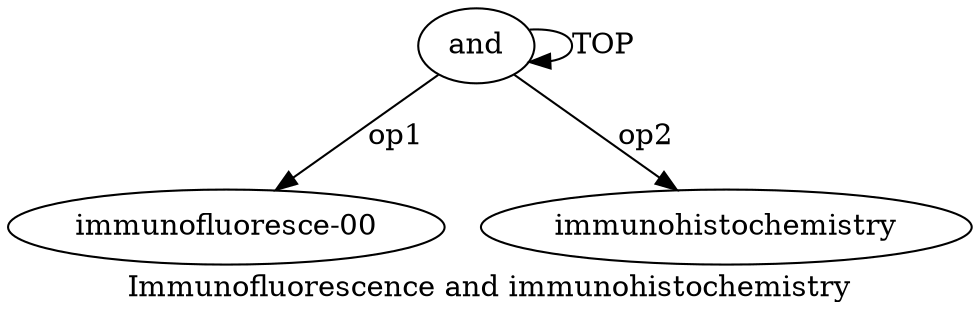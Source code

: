 digraph  {
	graph [label="Immunofluorescence and immunohistochemistry"];
	node [label="\N"];
	a1	 [color=black,
		gold_ind=1,
		gold_label="immunofluoresce-00",
		label="immunofluoresce-00",
		test_ind=1,
		test_label="immunofluoresce-00"];
	a0	 [color=black,
		gold_ind=0,
		gold_label=and,
		label=and,
		test_ind=0,
		test_label=and];
	a0 -> a1 [key=0,
	color=black,
	gold_label=op1,
	label=op1,
	test_label=op1];
a0 -> a0 [key=0,
color=black,
gold_label=TOP,
label=TOP,
test_label=TOP];
a2 [color=black,
gold_ind=2,
gold_label=immunohistochemistry,
label=immunohistochemistry,
test_ind=2,
test_label=immunohistochemistry];
a0 -> a2 [key=0,
color=black,
gold_label=op2,
label=op2,
test_label=op2];
}
